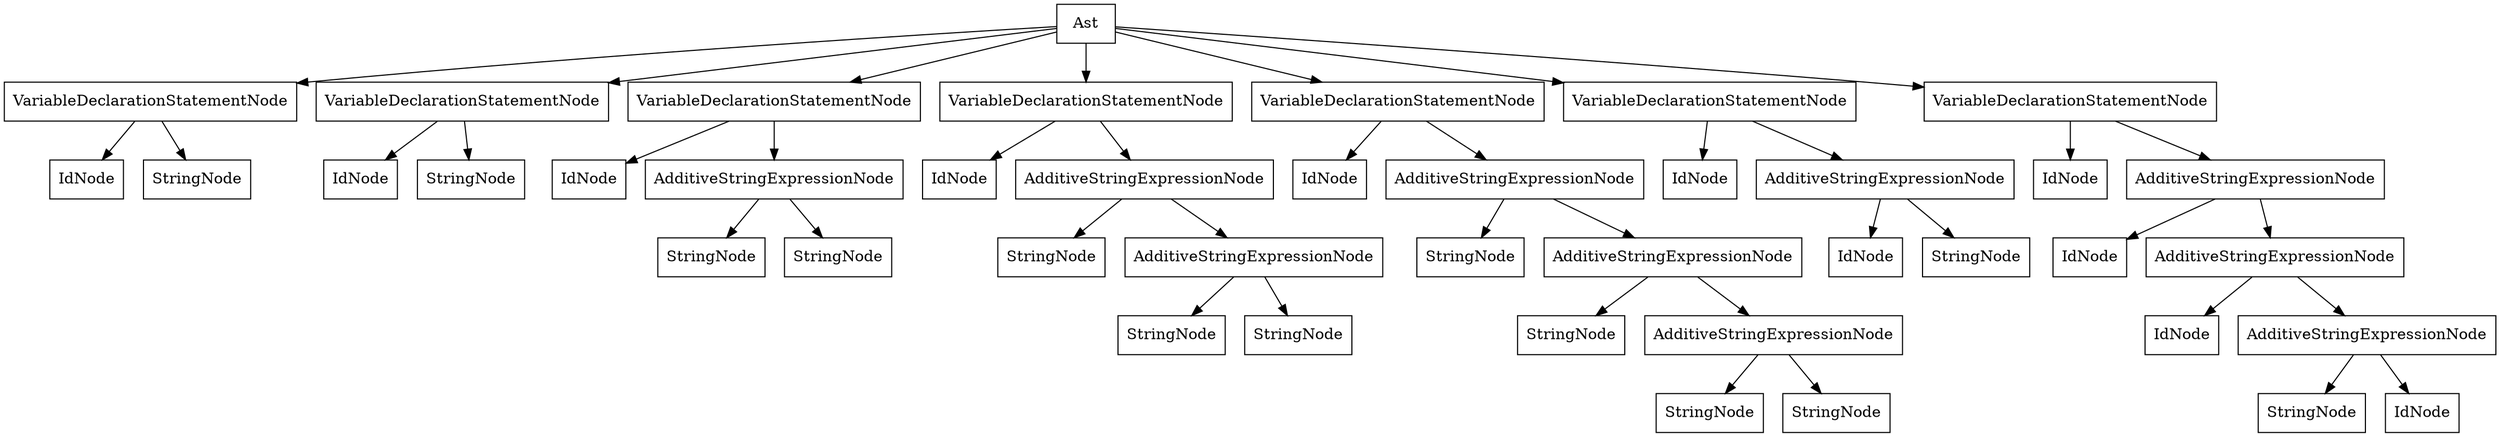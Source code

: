 digraph Ast {
	rankdir=TD;
	node [shape=box];
	140593243968064 [label="Ast"];
	140593243967632 [label="VariableDeclarationStatementNode"];
	140593243968064 -> 140593243967632;
	140593243969936 [label="IdNode"];
	140593243967632 -> 140593243969936;
	140593243968496 [label="StringNode"];
	140593243967632 -> 140593243968496;
	140593243978864 [label="VariableDeclarationStatementNode"];
	140593243968064 -> 140593243978864;
	140593243968160 [label="IdNode"];
	140593243978864 -> 140593243968160;
	140593243974880 [label="StringNode"];
	140593243978864 -> 140593243974880;
	140593243976080 [label="VariableDeclarationStatementNode"];
	140593243968064 -> 140593243976080;
	140593243975504 [label="IdNode"];
	140593243976080 -> 140593243975504;
	140593243970800 [label="AdditiveStringExpressionNode"];
	140593243976080 -> 140593243970800;
	140593243977040 [label="StringNode"];
	140593243970800 -> 140593243977040;
	140593243971856 [label="StringNode"];
	140593243970800 -> 140593243971856;
	140593243970224 [label="VariableDeclarationStatementNode"];
	140593243968064 -> 140593243970224;
	140593243971472 [label="IdNode"];
	140593243970224 -> 140593243971472;
	140593243966000 [label="AdditiveStringExpressionNode"];
	140593243970224 -> 140593243966000;
	140593243968400 [label="StringNode"];
	140593243966000 -> 140593243968400;
	140593243967680 [label="AdditiveStringExpressionNode"];
	140593243966000 -> 140593243967680;
	140593243964272 [label="StringNode"];
	140593243967680 -> 140593243964272;
	140593243975408 [label="StringNode"];
	140593243967680 -> 140593243975408;
	140593243973728 [label="VariableDeclarationStatementNode"];
	140593243968064 -> 140593243973728;
	140593243965856 [label="IdNode"];
	140593243973728 -> 140593243965856;
	140593243974928 [label="AdditiveStringExpressionNode"];
	140593243973728 -> 140593243974928;
	140593243967920 [label="StringNode"];
	140593243974928 -> 140593243967920;
	140593243974016 [label="AdditiveStringExpressionNode"];
	140593243974928 -> 140593243974016;
	140593243971808 [label="StringNode"];
	140593243974016 -> 140593243971808;
	140593243977568 [label="AdditiveStringExpressionNode"];
	140593243974016 -> 140593243977568;
	140593243964320 [label="StringNode"];
	140593243977568 -> 140593243964320;
	140593243970080 [label="StringNode"];
	140593243977568 -> 140593243970080;
	140593243966480 [label="VariableDeclarationStatementNode"];
	140593243968064 -> 140593243966480;
	140593243971568 [label="IdNode"];
	140593243966480 -> 140593243971568;
	140593243970032 [label="AdditiveStringExpressionNode"];
	140593243966480 -> 140593243970032;
	140593243973872 [label="IdNode"];
	140593243970032 -> 140593243973872;
	140593243964128 [label="StringNode"];
	140593243970032 -> 140593243964128;
	140593243969840 [label="VariableDeclarationStatementNode"];
	140593243968064 -> 140593243969840;
	140593243976032 [label="IdNode"];
	140593243969840 -> 140593243976032;
	140593243977280 [label="AdditiveStringExpressionNode"];
	140593243969840 -> 140593243977280;
	140593243969600 [label="IdNode"];
	140593243977280 -> 140593243969600;
	140593243979392 [label="AdditiveStringExpressionNode"];
	140593243977280 -> 140593243979392;
	140593243973392 [label="IdNode"];
	140593243979392 -> 140593243973392;
	140593243975120 [label="AdditiveStringExpressionNode"];
	140593243979392 -> 140593243975120;
	140593243979680 [label="StringNode"];
	140593243975120 -> 140593243979680;
	140593243976272 [label="IdNode"];
	140593243975120 -> 140593243976272;
}

